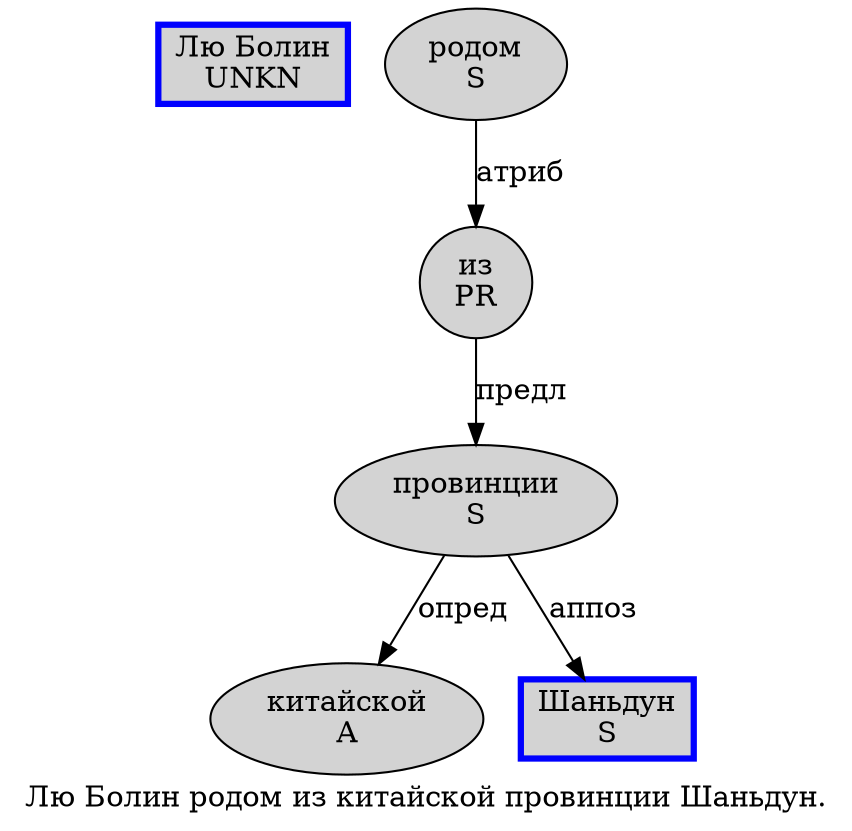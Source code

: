 digraph SENTENCE_86 {
	graph [label="Лю Болин родом из китайской провинции Шаньдун."]
	node [style=filled]
		0 [label="Лю Болин
UNKN" color=blue fillcolor=lightgray penwidth=3 shape=box]
		1 [label="родом
S" color="" fillcolor=lightgray penwidth=1 shape=ellipse]
		2 [label="из
PR" color="" fillcolor=lightgray penwidth=1 shape=ellipse]
		3 [label="китайской
A" color="" fillcolor=lightgray penwidth=1 shape=ellipse]
		4 [label="провинции
S" color="" fillcolor=lightgray penwidth=1 shape=ellipse]
		5 [label="Шаньдун
S" color=blue fillcolor=lightgray penwidth=3 shape=box]
			4 -> 3 [label="опред"]
			4 -> 5 [label="аппоз"]
			2 -> 4 [label="предл"]
			1 -> 2 [label="атриб"]
}